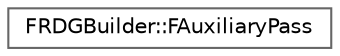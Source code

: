 digraph "Graphical Class Hierarchy"
{
 // INTERACTIVE_SVG=YES
 // LATEX_PDF_SIZE
  bgcolor="transparent";
  edge [fontname=Helvetica,fontsize=10,labelfontname=Helvetica,labelfontsize=10];
  node [fontname=Helvetica,fontsize=10,shape=box,height=0.2,width=0.4];
  rankdir="LR";
  Node0 [id="Node000000",label="FRDGBuilder::FAuxiliaryPass",height=0.2,width=0.4,color="grey40", fillcolor="white", style="filled",URL="$de/ddb/structFRDGBuilder_1_1FAuxiliaryPass.html",tooltip="Tracks stack counters of auxiliary passes to avoid calling them recursively."];
}
